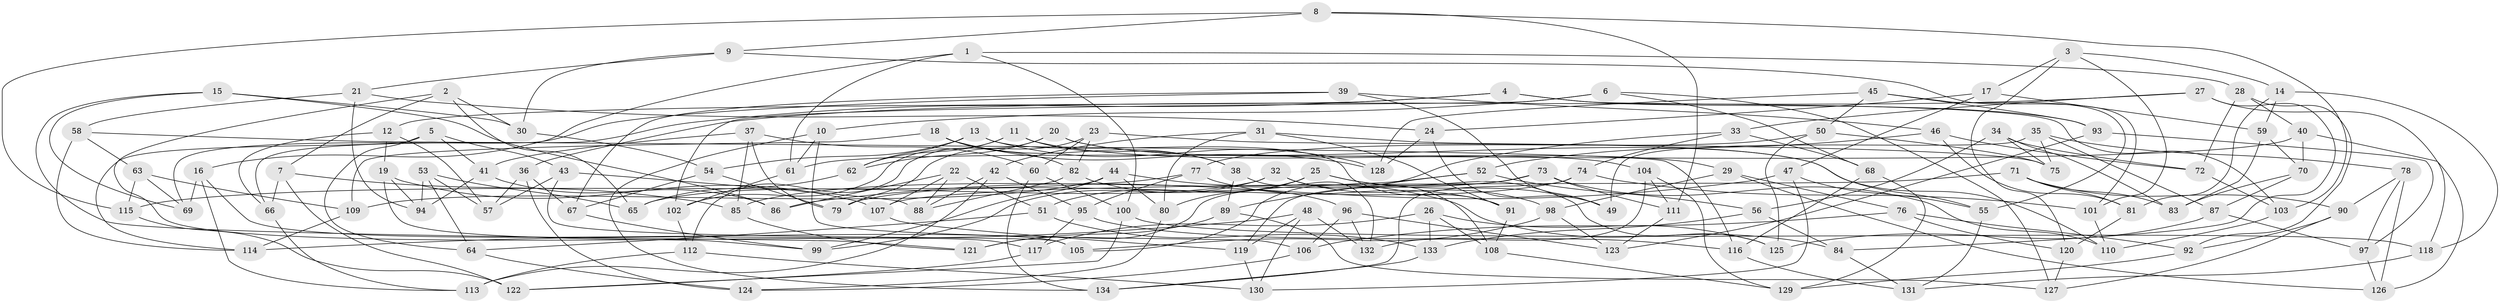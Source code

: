 // coarse degree distribution, {5: 0.08641975308641975, 4: 0.345679012345679, 6: 0.5555555555555556, 3: 0.012345679012345678}
// Generated by graph-tools (version 1.1) at 2025/42/03/06/25 10:42:24]
// undirected, 134 vertices, 268 edges
graph export_dot {
graph [start="1"]
  node [color=gray90,style=filled];
  1;
  2;
  3;
  4;
  5;
  6;
  7;
  8;
  9;
  10;
  11;
  12;
  13;
  14;
  15;
  16;
  17;
  18;
  19;
  20;
  21;
  22;
  23;
  24;
  25;
  26;
  27;
  28;
  29;
  30;
  31;
  32;
  33;
  34;
  35;
  36;
  37;
  38;
  39;
  40;
  41;
  42;
  43;
  44;
  45;
  46;
  47;
  48;
  49;
  50;
  51;
  52;
  53;
  54;
  55;
  56;
  57;
  58;
  59;
  60;
  61;
  62;
  63;
  64;
  65;
  66;
  67;
  68;
  69;
  70;
  71;
  72;
  73;
  74;
  75;
  76;
  77;
  78;
  79;
  80;
  81;
  82;
  83;
  84;
  85;
  86;
  87;
  88;
  89;
  90;
  91;
  92;
  93;
  94;
  95;
  96;
  97;
  98;
  99;
  100;
  101;
  102;
  103;
  104;
  105;
  106;
  107;
  108;
  109;
  110;
  111;
  112;
  113;
  114;
  115;
  116;
  117;
  118;
  119;
  120;
  121;
  122;
  123;
  124;
  125;
  126;
  127;
  128;
  129;
  130;
  131;
  132;
  133;
  134;
  1 -- 100;
  1 -- 61;
  1 -- 28;
  1 -- 16;
  2 -- 117;
  2 -- 7;
  2 -- 30;
  2 -- 65;
  3 -- 101;
  3 -- 14;
  3 -- 17;
  3 -- 120;
  4 -- 66;
  4 -- 103;
  4 -- 12;
  4 -- 93;
  5 -- 114;
  5 -- 43;
  5 -- 41;
  5 -- 64;
  6 -- 10;
  6 -- 102;
  6 -- 68;
  6 -- 127;
  7 -- 122;
  7 -- 85;
  7 -- 66;
  8 -- 111;
  8 -- 9;
  8 -- 115;
  8 -- 103;
  9 -- 101;
  9 -- 21;
  9 -- 30;
  10 -- 134;
  10 -- 106;
  10 -- 61;
  11 -- 62;
  11 -- 102;
  11 -- 38;
  11 -- 29;
  12 -- 57;
  12 -- 66;
  12 -- 19;
  13 -- 54;
  13 -- 62;
  13 -- 91;
  13 -- 128;
  14 -- 59;
  14 -- 118;
  14 -- 81;
  15 -- 121;
  15 -- 86;
  15 -- 30;
  15 -- 69;
  16 -- 113;
  16 -- 69;
  16 -- 105;
  17 -- 59;
  17 -- 47;
  17 -- 24;
  18 -- 109;
  18 -- 82;
  18 -- 128;
  18 -- 38;
  19 -- 99;
  19 -- 107;
  19 -- 94;
  20 -- 112;
  20 -- 62;
  20 -- 104;
  20 -- 110;
  21 -- 24;
  21 -- 58;
  21 -- 94;
  22 -- 51;
  22 -- 88;
  22 -- 86;
  22 -- 107;
  23 -- 60;
  23 -- 79;
  23 -- 75;
  23 -- 82;
  24 -- 128;
  24 -- 49;
  25 -- 80;
  25 -- 49;
  25 -- 125;
  25 -- 51;
  26 -- 125;
  26 -- 133;
  26 -- 117;
  26 -- 108;
  27 -- 36;
  27 -- 84;
  27 -- 118;
  27 -- 33;
  28 -- 92;
  28 -- 40;
  28 -- 72;
  29 -- 126;
  29 -- 76;
  29 -- 98;
  30 -- 54;
  31 -- 80;
  31 -- 91;
  31 -- 42;
  31 -- 55;
  32 -- 65;
  32 -- 108;
  32 -- 98;
  32 -- 99;
  33 -- 105;
  33 -- 68;
  33 -- 74;
  34 -- 72;
  34 -- 56;
  34 -- 75;
  34 -- 83;
  35 -- 87;
  35 -- 75;
  35 -- 49;
  35 -- 78;
  36 -- 124;
  36 -- 57;
  36 -- 67;
  37 -- 41;
  37 -- 79;
  37 -- 85;
  37 -- 60;
  38 -- 132;
  38 -- 89;
  39 -- 46;
  39 -- 69;
  39 -- 49;
  39 -- 67;
  40 -- 126;
  40 -- 70;
  40 -- 61;
  41 -- 86;
  41 -- 94;
  42 -- 88;
  42 -- 95;
  42 -- 113;
  43 -- 57;
  43 -- 88;
  43 -- 105;
  44 -- 84;
  44 -- 80;
  44 -- 109;
  44 -- 99;
  45 -- 50;
  45 -- 128;
  45 -- 93;
  45 -- 55;
  46 -- 81;
  46 -- 52;
  46 -- 72;
  47 -- 55;
  47 -- 130;
  47 -- 86;
  48 -- 132;
  48 -- 119;
  48 -- 114;
  48 -- 130;
  50 -- 75;
  50 -- 77;
  50 -- 125;
  51 -- 64;
  51 -- 133;
  52 -- 89;
  52 -- 121;
  52 -- 56;
  53 -- 94;
  53 -- 57;
  53 -- 65;
  53 -- 64;
  54 -- 79;
  54 -- 67;
  55 -- 131;
  56 -- 84;
  56 -- 133;
  58 -- 116;
  58 -- 63;
  58 -- 114;
  59 -- 83;
  59 -- 70;
  60 -- 100;
  60 -- 134;
  61 -- 102;
  62 -- 65;
  63 -- 109;
  63 -- 115;
  63 -- 69;
  64 -- 124;
  66 -- 113;
  67 -- 99;
  68 -- 129;
  68 -- 116;
  70 -- 83;
  70 -- 87;
  71 -- 83;
  71 -- 81;
  71 -- 90;
  71 -- 107;
  72 -- 103;
  73 -- 119;
  73 -- 85;
  73 -- 110;
  73 -- 111;
  74 -- 134;
  74 -- 101;
  74 -- 79;
  76 -- 120;
  76 -- 92;
  76 -- 106;
  77 -- 115;
  77 -- 91;
  77 -- 95;
  78 -- 97;
  78 -- 90;
  78 -- 126;
  80 -- 124;
  81 -- 120;
  82 -- 96;
  82 -- 88;
  84 -- 131;
  85 -- 121;
  87 -- 125;
  87 -- 97;
  89 -- 127;
  89 -- 121;
  90 -- 127;
  90 -- 92;
  91 -- 108;
  92 -- 129;
  93 -- 123;
  93 -- 97;
  95 -- 117;
  95 -- 116;
  96 -- 132;
  96 -- 123;
  96 -- 106;
  97 -- 126;
  98 -- 123;
  98 -- 105;
  100 -- 122;
  100 -- 118;
  101 -- 110;
  102 -- 112;
  103 -- 110;
  104 -- 129;
  104 -- 111;
  104 -- 132;
  106 -- 124;
  107 -- 119;
  108 -- 129;
  109 -- 114;
  111 -- 123;
  112 -- 130;
  112 -- 113;
  115 -- 122;
  116 -- 131;
  117 -- 122;
  118 -- 131;
  119 -- 130;
  120 -- 127;
  133 -- 134;
}
